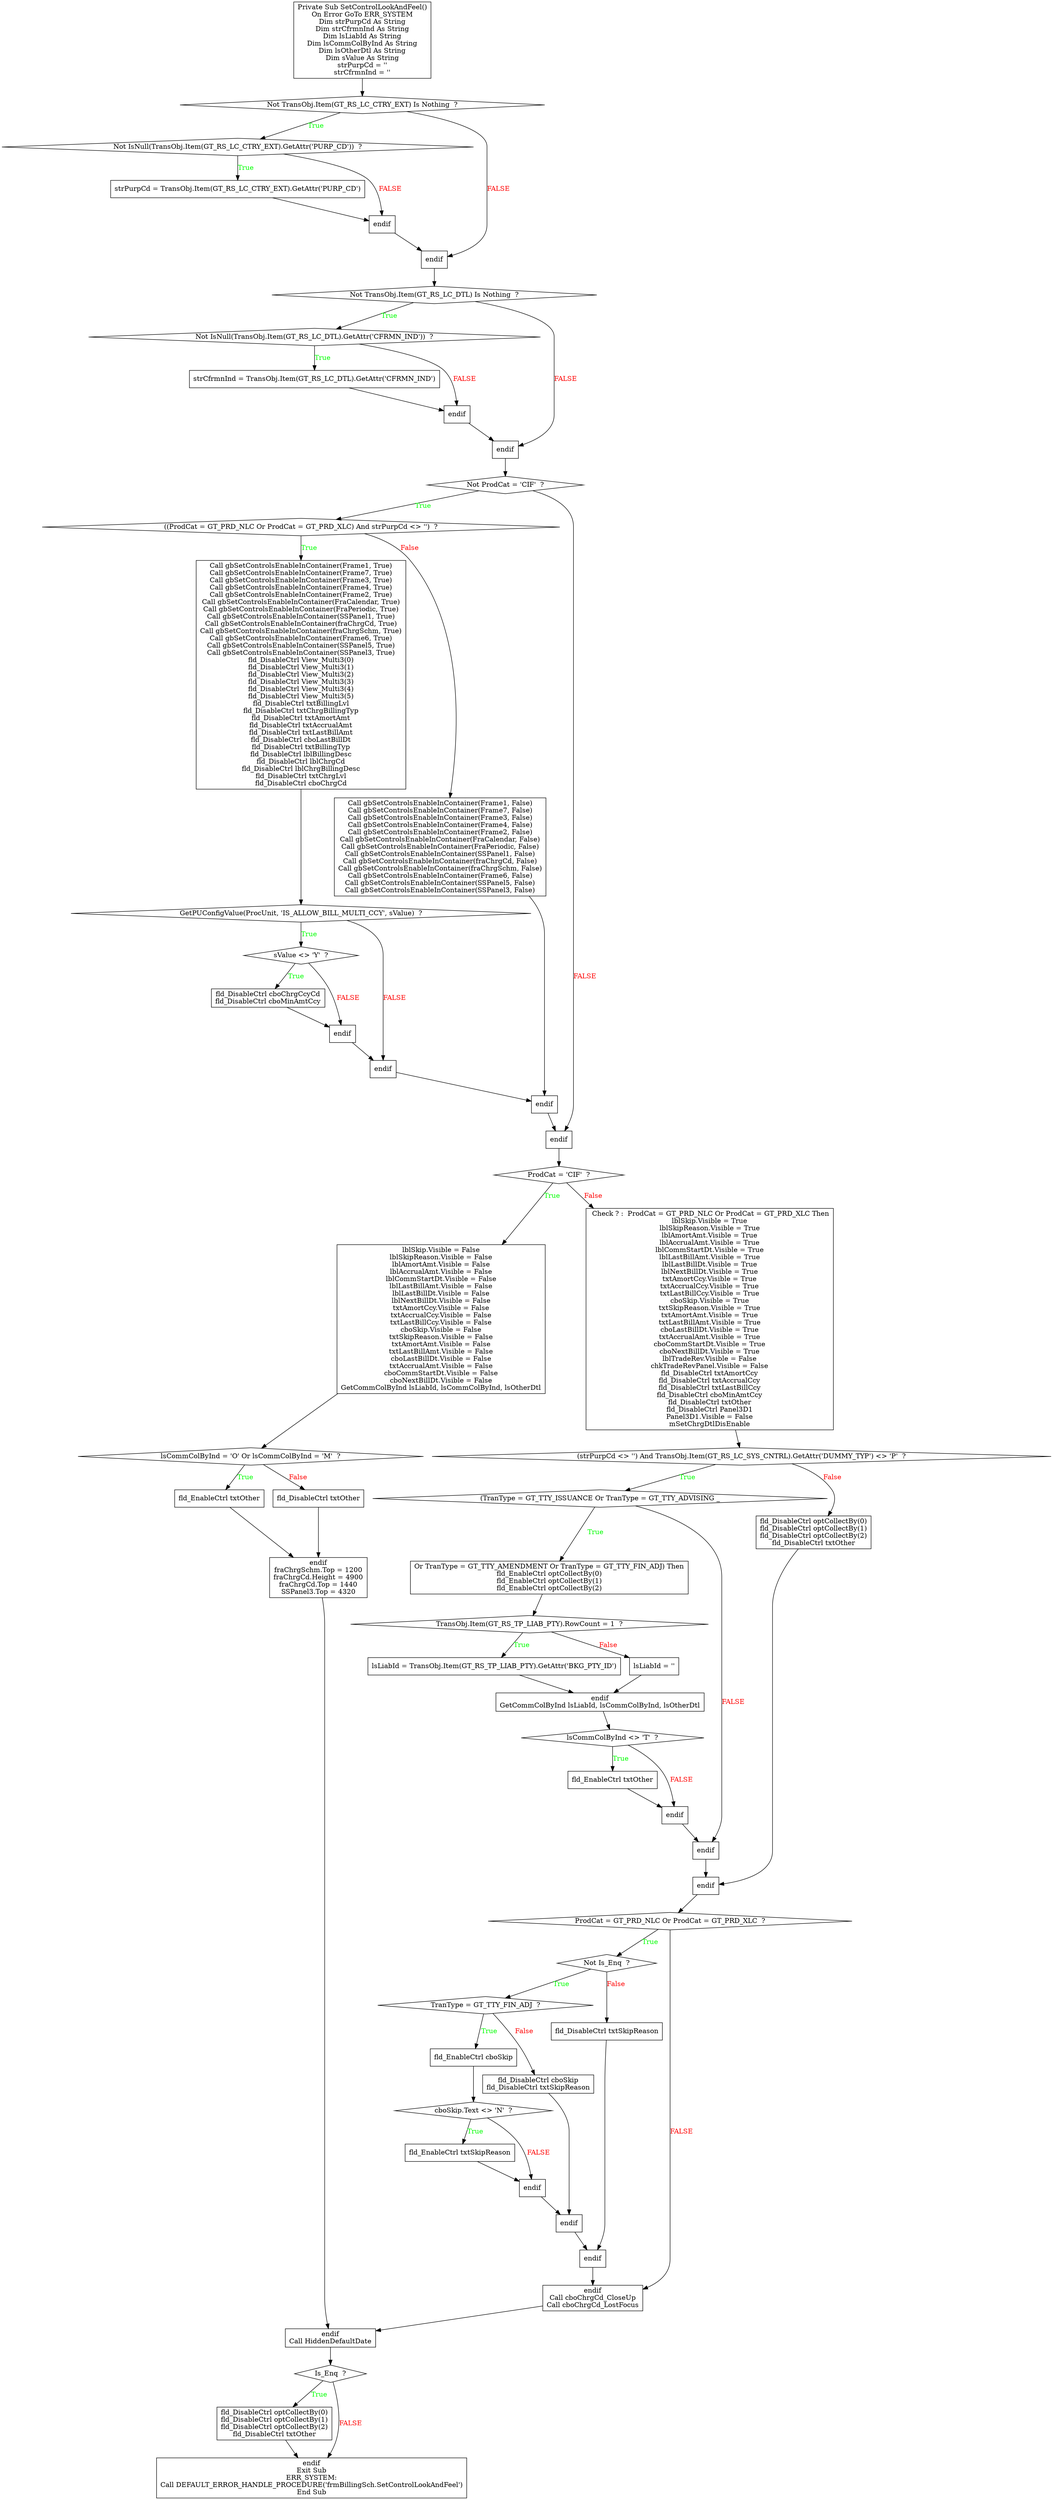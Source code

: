 digraph G{
Node_1 [ label ="Private Sub SetControlLookAndFeel()\nOn Error GoTo ERR_SYSTEM\nDim strPurpCd As String\nDim strCfrmnInd As String\nDim lsLiabId As String\nDim lsCommColByInd As String\nDim lsOtherDtl As String\nDim sValue As String\nstrPurpCd = ''\nstrCfrmnInd = ''",shape="box"];
Node_2 [ label ="Not TransObj.Item(GT_RS_LC_CTRY_EXT) Is Nothing  ?",shape="diamond"];
Node_3 [ label ="Not IsNull(TransObj.Item(GT_RS_LC_CTRY_EXT).GetAttr('PURP_CD'))  ?",shape="diamond"];
Node_4 [ label ="strPurpCd = TransObj.Item(GT_RS_LC_CTRY_EXT).GetAttr('PURP_CD')",shape="box"];
Node_5 [ label ="endif",shape="box"];
Node_6 [ label ="endif",shape="box"];
Node_7 [ label ="Not TransObj.Item(GT_RS_LC_DTL) Is Nothing  ?",shape="diamond"];
Node_8 [ label ="Not IsNull(TransObj.Item(GT_RS_LC_DTL).GetAttr('CFRMN_IND'))  ?",shape="diamond"];
Node_9 [ label ="strCfrmnInd = TransObj.Item(GT_RS_LC_DTL).GetAttr('CFRMN_IND')",shape="box"];
Node_10 [ label ="endif",shape="box"];
Node_11 [ label ="endif",shape="box"];
Node_12 [ label ="Not ProdCat = 'CIF'  ?",shape="diamond"];
Node_13 [ label ="((ProdCat = GT_PRD_NLC Or ProdCat = GT_PRD_XLC) And strPurpCd <> '')  ?",shape="diamond"];
Node_14 [ label ="Call gbSetControlsEnableInContainer(Frame1, True)\nCall gbSetControlsEnableInContainer(Frame7, True)\nCall gbSetControlsEnableInContainer(Frame3, True)\nCall gbSetControlsEnableInContainer(Frame4, True)\nCall gbSetControlsEnableInContainer(Frame2, True)\nCall gbSetControlsEnableInContainer(FraCalendar, True)\nCall gbSetControlsEnableInContainer(FraPeriodic, True)\nCall gbSetControlsEnableInContainer(SSPanel1, True)\nCall gbSetControlsEnableInContainer(fraChrgCd, True)\nCall gbSetControlsEnableInContainer(fraChrgSchm, True)\nCall gbSetControlsEnableInContainer(Frame6, True)\nCall gbSetControlsEnableInContainer(SSPanel5, True)\nCall gbSetControlsEnableInContainer(SSPanel3, True)\nfld_DisableCtrl View_Multi3(0)\nfld_DisableCtrl View_Multi3(1)\nfld_DisableCtrl View_Multi3(2)\nfld_DisableCtrl View_Multi3(3)\nfld_DisableCtrl View_Multi3(4)\nfld_DisableCtrl View_Multi3(5)\nfld_DisableCtrl txtBillingLvl\nfld_DisableCtrl txtChrgBillingTyp\nfld_DisableCtrl txtAmortAmt\nfld_DisableCtrl txtAccrualAmt\nfld_DisableCtrl txtLastBillAmt\nfld_DisableCtrl cboLastBillDt\nfld_DisableCtrl txtBillingTyp\nfld_DisableCtrl lblBillingDesc\nfld_DisableCtrl lblChrgCd\nfld_DisableCtrl lblChrgBillingDesc\nfld_DisableCtrl txtChrgLvl\nfld_DisableCtrl cboChrgCd",shape="box"];
Node_15 [ label ="GetPUConfigValue(ProcUnit, 'IS_ALLOW_BILL_MULTI_CCY', sValue)  ?",shape="diamond"];
Node_16 [ label ="sValue <> 'Y'  ?",shape="diamond"];
Node_17 [ label ="fld_DisableCtrl cboChrgCcyCd\nfld_DisableCtrl cboMinAmtCcy",shape="box"];
Node_18 [ label ="endif",shape="box"];
Node_19 [ label ="endif",shape="box"];
Node_20 [ label ="Call gbSetControlsEnableInContainer(Frame1, False)\nCall gbSetControlsEnableInContainer(Frame7, False)\nCall gbSetControlsEnableInContainer(Frame3, False)\nCall gbSetControlsEnableInContainer(Frame4, False)\nCall gbSetControlsEnableInContainer(Frame2, False)\nCall gbSetControlsEnableInContainer(FraCalendar, False)\nCall gbSetControlsEnableInContainer(FraPeriodic, False)\nCall gbSetControlsEnableInContainer(SSPanel1, False)\nCall gbSetControlsEnableInContainer(fraChrgCd, False)\nCall gbSetControlsEnableInContainer(fraChrgSchm, False)\nCall gbSetControlsEnableInContainer(Frame6, False)\nCall gbSetControlsEnableInContainer(SSPanel5, False)\nCall gbSetControlsEnableInContainer(SSPanel3, False)",shape="box"];
Node_21 [ label ="endif",shape="box"];
Node_22 [ label ="endif",shape="box"];
Node_23 [ label ="ProdCat = 'CIF'  ?",shape="diamond"];
Node_24 [ label ="lblSkip.Visible = False\nlblSkipReason.Visible = False\nlblAmortAmt.Visible = False\nlblAccrualAmt.Visible = False\nlblCommStartDt.Visible = False\nlblLastBillAmt.Visible = False\nlblLastBillDt.Visible = False\nlblNextBillDt.Visible = False\ntxtAmortCcy.Visible = False\ntxtAccrualCcy.Visible = False\ntxtLastBillCcy.Visible = False\ncboSkip.Visible = False\ntxtSkipReason.Visible = False\ntxtAmortAmt.Visible = False\ntxtLastBillAmt.Visible = False\ncboLastBillDt.Visible = False\ntxtAccrualAmt.Visible = False\ncboCommStartDt.Visible = False\ncboNextBillDt.Visible = False\nGetCommColByInd lsLiabId, lsCommColByInd, lsOtherDtl",shape="box"];
Node_25 [ label ="lsCommColByInd = 'O' Or lsCommColByInd = 'M'  ?",shape="diamond"];
Node_26 [ label ="fld_EnableCtrl txtOther",shape="box"];
Node_27 [ label ="fld_DisableCtrl txtOther",shape="box"];
Node_28 [ label ="endif\nfraChrgSchm.Top = 1200\nfraChrgCd.Height = 4900\nfraChrgCd.Top = 1440\nSSPanel3.Top = 4320",shape="box"];
Node_29 [ label =" Check ? :  ProdCat = GT_PRD_NLC Or ProdCat = GT_PRD_XLC Then\nlblSkip.Visible = True\nlblSkipReason.Visible = True\nlblAmortAmt.Visible = True\nlblAccrualAmt.Visible = True\nlblCommStartDt.Visible = True\nlblLastBillAmt.Visible = True\nlblLastBillDt.Visible = True\nlblNextBillDt.Visible = True\ntxtAmortCcy.Visible = True\ntxtAccrualCcy.Visible = True\ntxtLastBillCcy.Visible = True\ncboSkip.Visible = True\ntxtSkipReason.Visible = True\ntxtAmortAmt.Visible = True\ntxtLastBillAmt.Visible = True\ncboLastBillDt.Visible = True\ntxtAccrualAmt.Visible = True\ncboCommStartDt.Visible = True\ncboNextBillDt.Visible = True\nlblTradeRev.Visible = False\nchkTradeRevPanel.Visible = False\nfld_DisableCtrl txtAmortCcy\nfld_DisableCtrl txtAccrualCcy\nfld_DisableCtrl txtLastBillCcy\nfld_DisableCtrl cboMinAmtCcy\nfld_DisableCtrl txtOther\nfld_DisableCtrl Panel3D1\nPanel3D1.Visible = False\nmSetChrgDtlDisEnable",shape="box"];
Node_30 [ label ="(strPurpCd <> '') And TransObj.Item(GT_RS_LC_SYS_CNTRL).GetAttr('DUMMY_TYP') <> 'P'  ?",shape="diamond"];
Node_31 [ label ="(TranType = GT_TTY_ISSUANCE Or TranType = GT_TTY_ADVISING _",shape="diamond"];
Node_32 [ label ="Or TranType = GT_TTY_AMENDMENT Or TranType = GT_TTY_FIN_ADJ) Then\nfld_EnableCtrl optCollectBy(0)\nfld_EnableCtrl optCollectBy(1)\nfld_EnableCtrl optCollectBy(2)",shape="box"];
Node_33 [ label ="TransObj.Item(GT_RS_TP_LIAB_PTY).RowCount = 1  ?",shape="diamond"];
Node_34 [ label ="lsLiabId = TransObj.Item(GT_RS_TP_LIAB_PTY).GetAttr('BKG_PTY_ID')",shape="box"];
Node_35 [ label ="lsLiabId = ''",shape="box"];
Node_36 [ label ="endif\nGetCommColByInd lsLiabId, lsCommColByInd, lsOtherDtl",shape="box"];
Node_37 [ label ="lsCommColByInd <> 'T'  ?",shape="diamond"];
Node_38 [ label ="fld_EnableCtrl txtOther",shape="box"];
Node_39 [ label ="endif",shape="box"];
Node_40 [ label ="endif",shape="box"];
Node_41 [ label ="fld_DisableCtrl optCollectBy(0)\nfld_DisableCtrl optCollectBy(1)\nfld_DisableCtrl optCollectBy(2)\nfld_DisableCtrl txtOther",shape="box"];
Node_42 [ label ="endif",shape="box"];
Node_43 [ label ="ProdCat = GT_PRD_NLC Or ProdCat = GT_PRD_XLC  ?",shape="diamond"];
Node_44 [ label ="Not Is_Enq  ?",shape="diamond"];
Node_45 [ label ="TranType = GT_TTY_FIN_ADJ  ?",shape="diamond"];
Node_46 [ label ="fld_EnableCtrl cboSkip",shape="box"];
Node_47 [ label ="cboSkip.Text <> 'N'  ?",shape="diamond"];
Node_48 [ label ="fld_EnableCtrl txtSkipReason",shape="box"];
Node_49 [ label ="endif",shape="box"];
Node_50 [ label ="fld_DisableCtrl cboSkip\nfld_DisableCtrl txtSkipReason",shape="box"];
Node_51 [ label ="endif",shape="box"];
Node_52 [ label ="fld_DisableCtrl txtSkipReason",shape="box"];
Node_53 [ label ="endif",shape="box"];
Node_54 [ label ="endif\nCall cboChrgCd_CloseUp\nCall cboChrgCd_LostFocus",shape="box"];
Node_55 [ label ="endif\nCall HiddenDefaultDate",shape="box"];
Node_56 [ label ="Is_Enq  ?",shape="diamond"];
Node_57 [ label ="fld_DisableCtrl optCollectBy(0)\nfld_DisableCtrl optCollectBy(1)\nfld_DisableCtrl optCollectBy(2)\nfld_DisableCtrl txtOther",shape="box"];
Node_58 [ label ="endif\nExit Sub\nERR_SYSTEM:\nCall DEFAULT_ERROR_HANDLE_PROCEDURE('frmBillingSch.SetControlLookAndFeel')\nEnd Sub",shape="box"];
Node_2 -> Node_3 [label="True",fontcolor="GREEN"];
Node_1 -> Node_2;
Node_3 -> Node_4 [label="True",fontcolor="GREEN"];
Node_3 -> Node_5 [label="FALSE",fontcolor="RED"];
Node_4 -> Node_5;
Node_2 -> Node_6 [label="FALSE",fontcolor="RED"];
Node_5 -> Node_6;
Node_7 -> Node_8 [label="True",fontcolor="GREEN"];
Node_6 -> Node_7;
Node_8 -> Node_9 [label="True",fontcolor="GREEN"];
Node_8 -> Node_10 [label="FALSE",fontcolor="RED"];
Node_9 -> Node_10;
Node_7 -> Node_11 [label="FALSE",fontcolor="RED"];
Node_10 -> Node_11;
Node_12 -> Node_13 [label="True",fontcolor="GREEN"];
Node_11 -> Node_12;
Node_13 -> Node_14 [label="True",fontcolor="GREEN"];
Node_15 -> Node_16 [label="True",fontcolor="GREEN"];
Node_14 -> Node_15;
Node_16 -> Node_17 [label="True",fontcolor="GREEN"];
Node_16 -> Node_18 [label="FALSE",fontcolor="RED"];
Node_17 -> Node_18;
Node_15 -> Node_19 [label="FALSE",fontcolor="RED"];
Node_18 -> Node_19;
Node_13 -> Node_20 [label="False",fontcolor="RED"];
Node_19 -> Node_21;
Node_20 -> Node_21;
Node_12 -> Node_22 [label="FALSE",fontcolor="RED"];
Node_21 -> Node_22;
Node_23 -> Node_24 [label="True",fontcolor="GREEN"];
Node_22 -> Node_23;
Node_25 -> Node_26 [label="True",fontcolor="GREEN"];
Node_24 -> Node_25;
Node_25 -> Node_27 [label="False",fontcolor="RED"];
Node_26 -> Node_28;
Node_27 -> Node_28;
Node_23 -> Node_29 [label="False",fontcolor="RED"];
Node_30 -> Node_31 [label="True",fontcolor="GREEN"];
Node_29 -> Node_30;
Node_31 -> Node_32 [label="True",fontcolor="GREEN"];
Node_33 -> Node_34 [label="True",fontcolor="GREEN"];
Node_32 -> Node_33;
Node_33 -> Node_35 [label="False",fontcolor="RED"];
Node_34 -> Node_36;
Node_35 -> Node_36;
Node_37 -> Node_38 [label="True",fontcolor="GREEN"];
Node_36 -> Node_37;
Node_37 -> Node_39 [label="FALSE",fontcolor="RED"];
Node_38 -> Node_39;
Node_31 -> Node_40 [label="FALSE",fontcolor="RED"];
Node_39 -> Node_40;
Node_30 -> Node_41 [label="False",fontcolor="RED"];
Node_40 -> Node_42;
Node_41 -> Node_42;
Node_43 -> Node_44 [label="True",fontcolor="GREEN"];
Node_42 -> Node_43;
Node_44 -> Node_45 [label="True",fontcolor="GREEN"];
Node_45 -> Node_46 [label="True",fontcolor="GREEN"];
Node_47 -> Node_48 [label="True",fontcolor="GREEN"];
Node_46 -> Node_47;
Node_47 -> Node_49 [label="FALSE",fontcolor="RED"];
Node_48 -> Node_49;
Node_45 -> Node_50 [label="False",fontcolor="RED"];
Node_49 -> Node_51;
Node_50 -> Node_51;
Node_44 -> Node_52 [label="False",fontcolor="RED"];
Node_51 -> Node_53;
Node_52 -> Node_53;
Node_43 -> Node_54 [label="FALSE",fontcolor="RED"];
Node_53 -> Node_54;
Node_28 -> Node_55;
Node_54 -> Node_55;
Node_56 -> Node_57 [label="True",fontcolor="GREEN"];
Node_55 -> Node_56;
Node_56 -> Node_58 [label="FALSE",fontcolor="RED"];
Node_57 -> Node_58;
}
